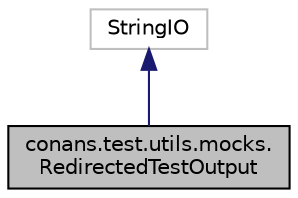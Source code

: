 digraph "conans.test.utils.mocks.RedirectedTestOutput"
{
 // LATEX_PDF_SIZE
  edge [fontname="Helvetica",fontsize="10",labelfontname="Helvetica",labelfontsize="10"];
  node [fontname="Helvetica",fontsize="10",shape=record];
  Node1 [label="conans.test.utils.mocks.\lRedirectedTestOutput",height=0.2,width=0.4,color="black", fillcolor="grey75", style="filled", fontcolor="black",tooltip=" "];
  Node2 -> Node1 [dir="back",color="midnightblue",fontsize="10",style="solid"];
  Node2 [label="StringIO",height=0.2,width=0.4,color="grey75", fillcolor="white", style="filled",tooltip=" "];
}
